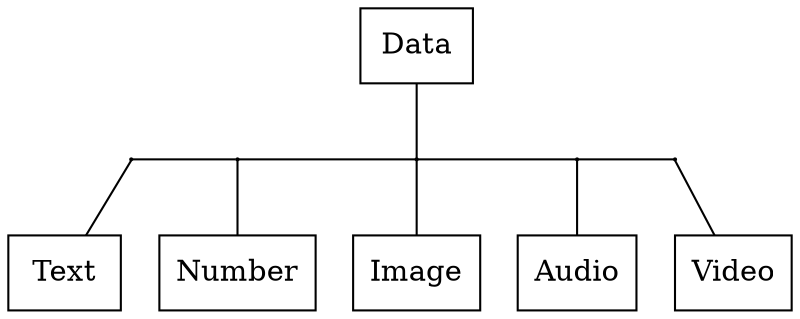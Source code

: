 digraph G {
    node [shape=box];
    edge [arrowhead=none];

    a1 [shape=circle,label="",height=0.01,width=0.01];
    a2 [shape=circle,label="",height=0.01,width=0.01];
    a3 [shape=circle,label="",height=0.01,width=0.01];
    a4 [shape=circle,label="",height=0.01,width=0.01];
    a5 [shape=circle,label="",height=0.01,width=0.01];
    {rank=same; a1 -> a2 -> a3 -> a4 -> a5};

    Data -> a3;
    a1 -> Text;
    a2 -> Number;
    a3 -> Image;
    a4 -> Audio;
    a5 -> Video;
}